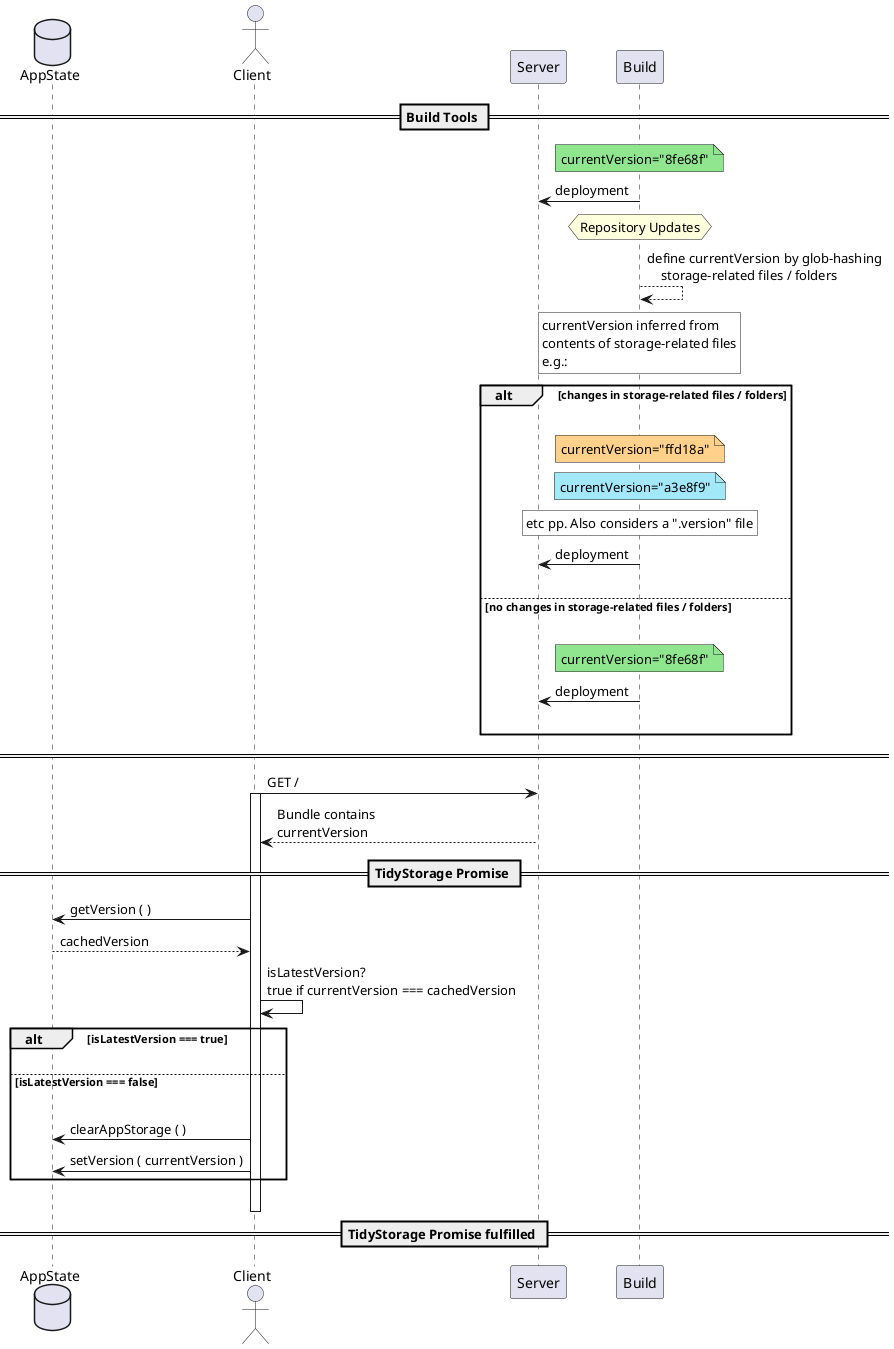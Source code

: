 @startuml
skinparam ParticipantPadding 20
skinparam BoxPadding 10
database AppState
actor Client
participant Server
participant Build

== Build Tools ==

note over Build #8fe68f: currentVersion="8fe68f"
Build -> Server: deployment

hnote over Build: Repository Updates

Build --> Build: define currentVersion by glob-hashing\n    storage-related files / folders

rnote over Build #fff: currentVersion inferred from\ncontents of storage-related files\ne.g.:

alt changes in storage-related files / folders
    |||
    note over Build #ffd18a: currentVersion="ffd18a"
    note over Build #a3e8f9: currentVersion="a3e8f9"
    rnote over Build #fff: etc pp. Also considers a \'".version\'" file
    Build -> Server: deployment
|||
else no changes in storage-related files / folders
|||
    note over Build #8fe68f: currentVersion="8fe68f"
    Build -> Server: deployment
|||
end

==  ==

Client -> Server: GET /

activate Client

Server --> Client: Bundle contains\ncurrentVersion

== TidyStorage Promise ==

Client -> AppState: getVersion ( )
AppState --> Client: cachedVersion

Client -> Client: isLatestVersion?\ntrue if currentVersion === cachedVersion

alt isLatestVersion === true
|||
else isLatestVersion === false
|||
   Client -> AppState: clearAppStorage ( )
   Client -> AppState: setVersion ( currentVersion )
end
|||

deactivate Client

== TidyStorage Promise fulfilled ==

@enduml
